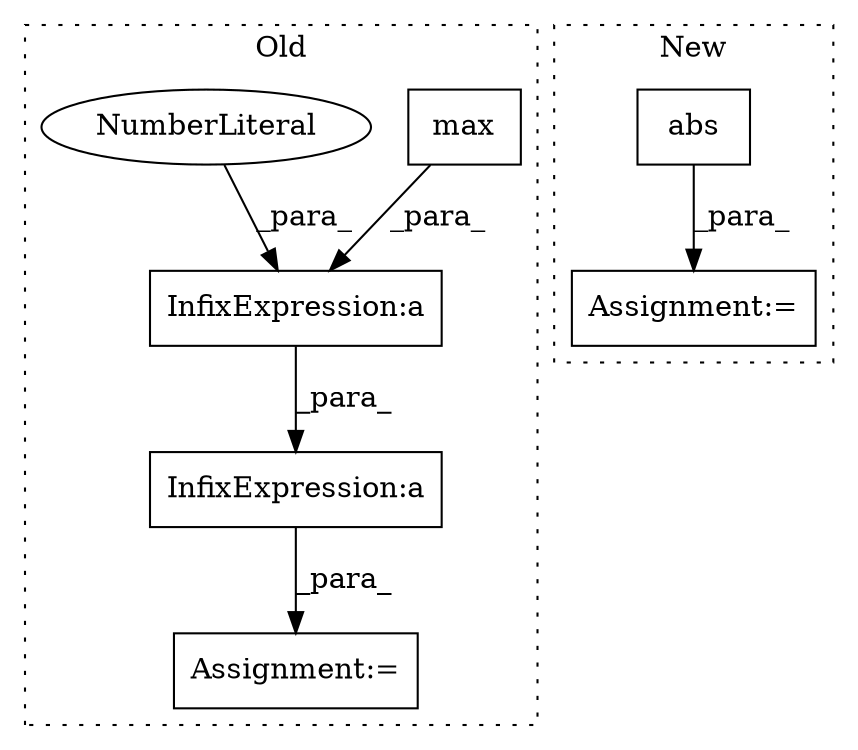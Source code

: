 digraph G {
subgraph cluster0 {
1 [label="max" a="32" s="5787" l="5" shape="box"];
3 [label="Assignment:=" a="7" s="5831" l="1" shape="box"];
5 [label="InfixExpression:a" a="27" s="5792" l="3" shape="box"];
6 [label="NumberLiteral" a="34" s="5795" l="6" shape="ellipse"];
7 [label="InfixExpression:a" a="27" s="5760" l="3" shape="box"];
label = "Old";
style="dotted";
}
subgraph cluster1 {
2 [label="abs" a="32" s="5731,5755" l="4,1" shape="box"];
4 [label="Assignment:=" a="7" s="6343" l="1" shape="box"];
label = "New";
style="dotted";
}
1 -> 5 [label="_para_"];
2 -> 4 [label="_para_"];
5 -> 7 [label="_para_"];
6 -> 5 [label="_para_"];
7 -> 3 [label="_para_"];
}